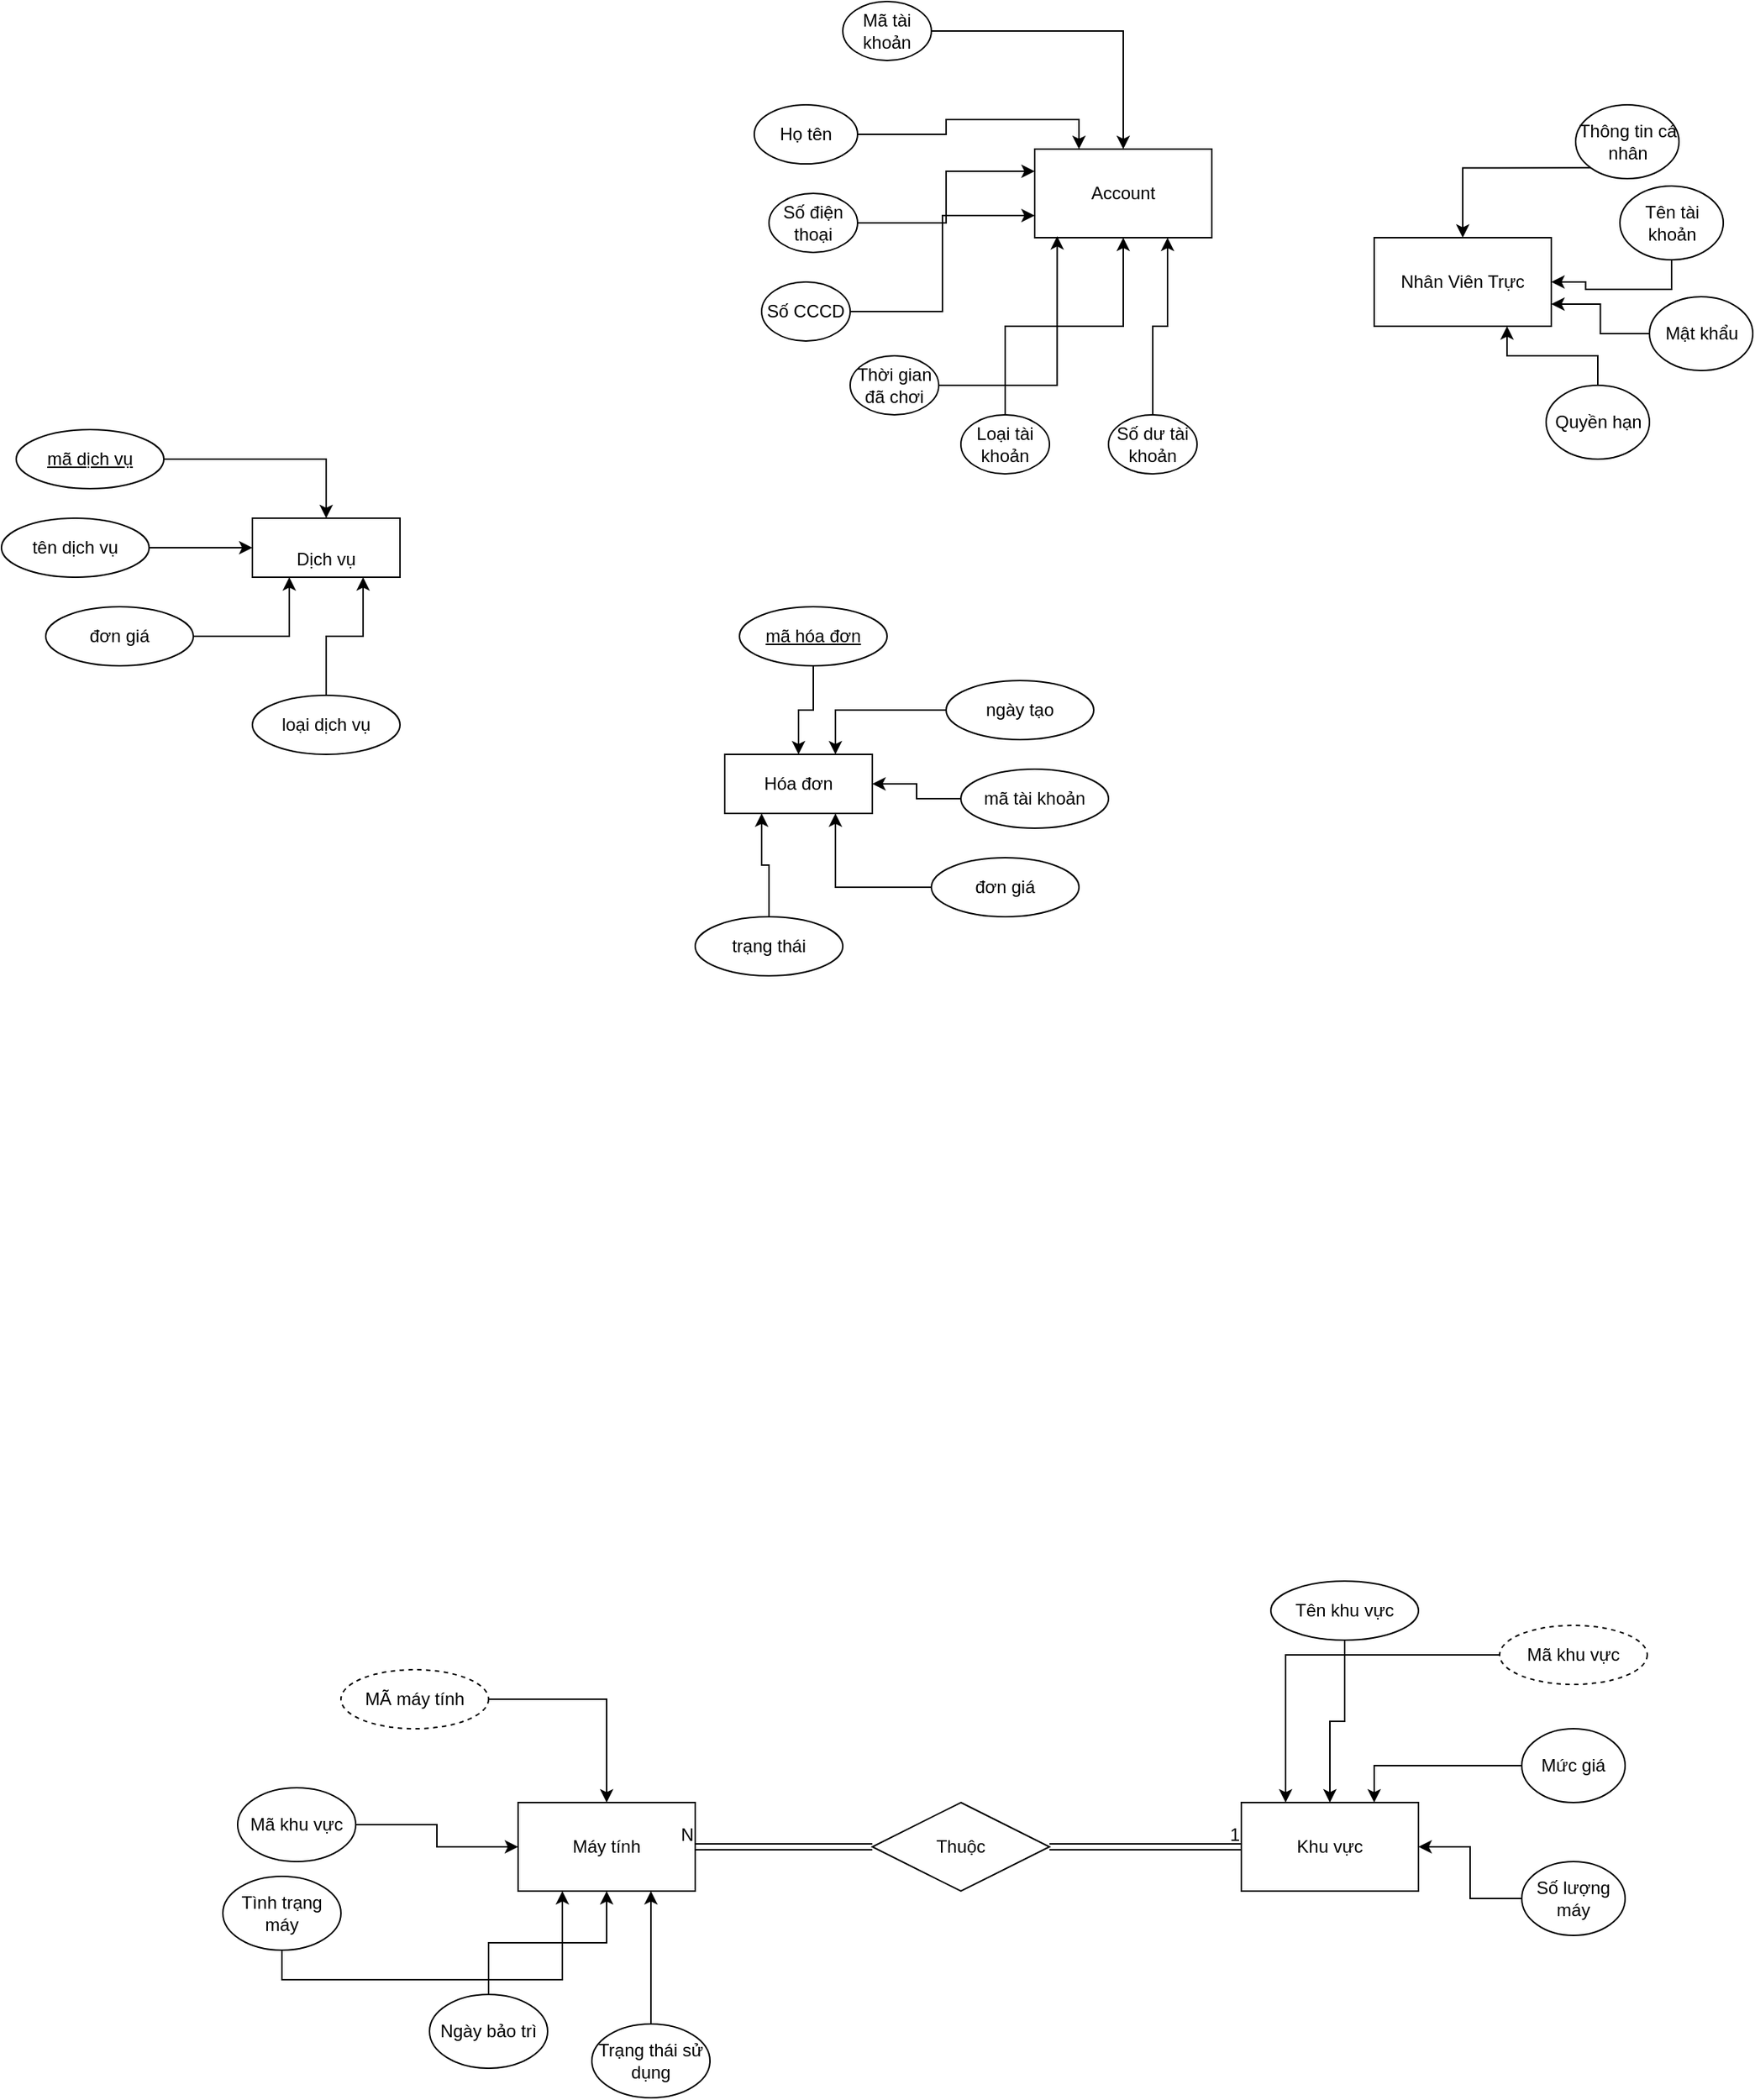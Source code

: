 <mxfile version="21.7.5" type="github">
  <diagram id="C5RBs43oDa-KdzZeNtuy" name="Page-1">
    <mxGraphModel dx="1677" dy="975" grid="1" gridSize="10" guides="1" tooltips="1" connect="1" arrows="1" fold="1" page="1" pageScale="1" pageWidth="827" pageHeight="1169" math="0" shadow="0">
      <root>
        <mxCell id="WIyWlLk6GJQsqaUBKTNV-0" />
        <mxCell id="WIyWlLk6GJQsqaUBKTNV-1" parent="WIyWlLk6GJQsqaUBKTNV-0" />
        <mxCell id="MhLtzDRJtPfGhHGrREuR-24" value="" style="group" vertex="1" connectable="0" parent="WIyWlLk6GJQsqaUBKTNV-1">
          <mxGeometry x="380" y="1100" width="280" height="240" as="geometry" />
        </mxCell>
        <mxCell id="MhLtzDRJtPfGhHGrREuR-13" value="Khu vực" style="rounded=0;whiteSpace=wrap;html=1;" vertex="1" parent="MhLtzDRJtPfGhHGrREuR-24">
          <mxGeometry y="150" width="120" height="60" as="geometry" />
        </mxCell>
        <mxCell id="MhLtzDRJtPfGhHGrREuR-22" style="edgeStyle=orthogonalEdgeStyle;rounded=0;orthogonalLoop=1;jettySize=auto;html=1;entryX=0.75;entryY=0;entryDx=0;entryDy=0;" edge="1" parent="MhLtzDRJtPfGhHGrREuR-24" source="MhLtzDRJtPfGhHGrREuR-15" target="MhLtzDRJtPfGhHGrREuR-13">
          <mxGeometry relative="1" as="geometry" />
        </mxCell>
        <mxCell id="MhLtzDRJtPfGhHGrREuR-15" value="Mức giá" style="ellipse;whiteSpace=wrap;html=1;" vertex="1" parent="MhLtzDRJtPfGhHGrREuR-24">
          <mxGeometry x="190" y="100" width="70" height="50" as="geometry" />
        </mxCell>
        <mxCell id="MhLtzDRJtPfGhHGrREuR-23" style="edgeStyle=orthogonalEdgeStyle;rounded=0;orthogonalLoop=1;jettySize=auto;html=1;entryX=1;entryY=0.5;entryDx=0;entryDy=0;" edge="1" parent="MhLtzDRJtPfGhHGrREuR-24" source="MhLtzDRJtPfGhHGrREuR-16" target="MhLtzDRJtPfGhHGrREuR-13">
          <mxGeometry relative="1" as="geometry" />
        </mxCell>
        <mxCell id="MhLtzDRJtPfGhHGrREuR-16" value="Số lượng máy" style="ellipse;whiteSpace=wrap;html=1;" vertex="1" parent="MhLtzDRJtPfGhHGrREuR-24">
          <mxGeometry x="190" y="190" width="70" height="50" as="geometry" />
        </mxCell>
        <mxCell id="MhLtzDRJtPfGhHGrREuR-20" style="edgeStyle=orthogonalEdgeStyle;rounded=0;orthogonalLoop=1;jettySize=auto;html=1;entryX=0.5;entryY=0;entryDx=0;entryDy=0;" edge="1" parent="MhLtzDRJtPfGhHGrREuR-24" source="MhLtzDRJtPfGhHGrREuR-19" target="MhLtzDRJtPfGhHGrREuR-13">
          <mxGeometry relative="1" as="geometry" />
        </mxCell>
        <mxCell id="MhLtzDRJtPfGhHGrREuR-19" value="Tên khu vực" style="ellipse;whiteSpace=wrap;html=1;align=center;" vertex="1" parent="MhLtzDRJtPfGhHGrREuR-24">
          <mxGeometry x="20" width="100" height="40" as="geometry" />
        </mxCell>
        <mxCell id="MhLtzDRJtPfGhHGrREuR-31" style="edgeStyle=orthogonalEdgeStyle;rounded=0;orthogonalLoop=1;jettySize=auto;html=1;entryX=0.25;entryY=0;entryDx=0;entryDy=0;" edge="1" parent="MhLtzDRJtPfGhHGrREuR-24" source="MhLtzDRJtPfGhHGrREuR-30" target="MhLtzDRJtPfGhHGrREuR-13">
          <mxGeometry relative="1" as="geometry" />
        </mxCell>
        <mxCell id="MhLtzDRJtPfGhHGrREuR-30" value="Mã khu vực" style="ellipse;whiteSpace=wrap;html=1;align=center;dashed=1;" vertex="1" parent="MhLtzDRJtPfGhHGrREuR-24">
          <mxGeometry x="175" y="30" width="100" height="40" as="geometry" />
        </mxCell>
        <mxCell id="MhLtzDRJtPfGhHGrREuR-25" value="" style="group" vertex="1" connectable="0" parent="WIyWlLk6GJQsqaUBKTNV-1">
          <mxGeometry x="-310" y="1160" width="330" height="290" as="geometry" />
        </mxCell>
        <mxCell id="DBvovF7zLhZcRv6KDwWk-44" value="Máy tính" style="rounded=0;whiteSpace=wrap;html=1;" parent="MhLtzDRJtPfGhHGrREuR-25" vertex="1">
          <mxGeometry x="200" y="90" width="120" height="60" as="geometry" />
        </mxCell>
        <mxCell id="MhLtzDRJtPfGhHGrREuR-10" style="edgeStyle=orthogonalEdgeStyle;rounded=0;orthogonalLoop=1;jettySize=auto;html=1;entryX=0.25;entryY=1;entryDx=0;entryDy=0;exitX=0.5;exitY=1;exitDx=0;exitDy=0;" edge="1" parent="MhLtzDRJtPfGhHGrREuR-25" source="MhLtzDRJtPfGhHGrREuR-0" target="DBvovF7zLhZcRv6KDwWk-44">
          <mxGeometry relative="1" as="geometry">
            <mxPoint x="200" y="120" as="targetPoint" />
          </mxGeometry>
        </mxCell>
        <mxCell id="MhLtzDRJtPfGhHGrREuR-0" value="Tình trạng máy" style="ellipse;whiteSpace=wrap;html=1;" vertex="1" parent="MhLtzDRJtPfGhHGrREuR-25">
          <mxGeometry y="140" width="80" height="50" as="geometry" />
        </mxCell>
        <mxCell id="MhLtzDRJtPfGhHGrREuR-9" style="edgeStyle=orthogonalEdgeStyle;rounded=0;orthogonalLoop=1;jettySize=auto;html=1;entryX=0;entryY=0.5;entryDx=0;entryDy=0;" edge="1" parent="MhLtzDRJtPfGhHGrREuR-25" source="MhLtzDRJtPfGhHGrREuR-1" target="DBvovF7zLhZcRv6KDwWk-44">
          <mxGeometry relative="1" as="geometry" />
        </mxCell>
        <mxCell id="MhLtzDRJtPfGhHGrREuR-1" value="Mã khu vực" style="ellipse;whiteSpace=wrap;html=1;" vertex="1" parent="MhLtzDRJtPfGhHGrREuR-25">
          <mxGeometry x="10" y="80" width="80" height="50" as="geometry" />
        </mxCell>
        <mxCell id="MhLtzDRJtPfGhHGrREuR-11" style="edgeStyle=orthogonalEdgeStyle;rounded=0;orthogonalLoop=1;jettySize=auto;html=1;entryX=0.5;entryY=1;entryDx=0;entryDy=0;" edge="1" parent="MhLtzDRJtPfGhHGrREuR-25" source="MhLtzDRJtPfGhHGrREuR-3" target="DBvovF7zLhZcRv6KDwWk-44">
          <mxGeometry relative="1" as="geometry" />
        </mxCell>
        <mxCell id="MhLtzDRJtPfGhHGrREuR-3" value="Ngày bảo trì" style="ellipse;whiteSpace=wrap;html=1;" vertex="1" parent="MhLtzDRJtPfGhHGrREuR-25">
          <mxGeometry x="140" y="220" width="80" height="50" as="geometry" />
        </mxCell>
        <mxCell id="MhLtzDRJtPfGhHGrREuR-12" style="edgeStyle=orthogonalEdgeStyle;rounded=0;orthogonalLoop=1;jettySize=auto;html=1;entryX=0.75;entryY=1;entryDx=0;entryDy=0;" edge="1" parent="MhLtzDRJtPfGhHGrREuR-25" source="MhLtzDRJtPfGhHGrREuR-7" target="DBvovF7zLhZcRv6KDwWk-44">
          <mxGeometry relative="1" as="geometry" />
        </mxCell>
        <mxCell id="MhLtzDRJtPfGhHGrREuR-7" value="Trạng thái sử dụng" style="ellipse;whiteSpace=wrap;html=1;" vertex="1" parent="MhLtzDRJtPfGhHGrREuR-25">
          <mxGeometry x="250" y="240" width="80" height="50" as="geometry" />
        </mxCell>
        <mxCell id="MhLtzDRJtPfGhHGrREuR-29" style="edgeStyle=orthogonalEdgeStyle;rounded=0;orthogonalLoop=1;jettySize=auto;html=1;entryX=0.5;entryY=0;entryDx=0;entryDy=0;" edge="1" parent="MhLtzDRJtPfGhHGrREuR-25" source="MhLtzDRJtPfGhHGrREuR-28" target="DBvovF7zLhZcRv6KDwWk-44">
          <mxGeometry relative="1" as="geometry" />
        </mxCell>
        <mxCell id="MhLtzDRJtPfGhHGrREuR-28" value="MÃ máy tính" style="ellipse;whiteSpace=wrap;html=1;align=center;dashed=1;" vertex="1" parent="MhLtzDRJtPfGhHGrREuR-25">
          <mxGeometry x="80" width="100" height="40" as="geometry" />
        </mxCell>
        <mxCell id="MhLtzDRJtPfGhHGrREuR-26" value="" style="group" vertex="1" connectable="0" parent="WIyWlLk6GJQsqaUBKTNV-1">
          <mxGeometry x="470" y="100" width="256.5" height="240" as="geometry" />
        </mxCell>
        <mxCell id="DBvovF7zLhZcRv6KDwWk-35" value="Nhân Viên Trực" style="rounded=0;whiteSpace=wrap;html=1;" parent="MhLtzDRJtPfGhHGrREuR-26" vertex="1">
          <mxGeometry y="90" width="120" height="60" as="geometry" />
        </mxCell>
        <mxCell id="DBvovF7zLhZcRv6KDwWk-36" style="edgeStyle=orthogonalEdgeStyle;rounded=0;orthogonalLoop=1;jettySize=auto;html=1;exitX=0;exitY=1;exitDx=0;exitDy=0;entryX=0.5;entryY=0;entryDx=0;entryDy=0;" parent="MhLtzDRJtPfGhHGrREuR-26" source="DBvovF7zLhZcRv6KDwWk-37" target="DBvovF7zLhZcRv6KDwWk-35" edge="1">
          <mxGeometry relative="1" as="geometry" />
        </mxCell>
        <mxCell id="DBvovF7zLhZcRv6KDwWk-37" value="Thông tin cá nhân" style="ellipse;whiteSpace=wrap;html=1;" parent="MhLtzDRJtPfGhHGrREuR-26" vertex="1">
          <mxGeometry x="136.5" width="70" height="50" as="geometry" />
        </mxCell>
        <mxCell id="DBvovF7zLhZcRv6KDwWk-38" style="edgeStyle=orthogonalEdgeStyle;rounded=0;orthogonalLoop=1;jettySize=auto;html=1;exitX=0.5;exitY=1;exitDx=0;exitDy=0;entryX=1;entryY=0.5;entryDx=0;entryDy=0;" parent="MhLtzDRJtPfGhHGrREuR-26" source="DBvovF7zLhZcRv6KDwWk-39" target="DBvovF7zLhZcRv6KDwWk-35" edge="1">
          <mxGeometry relative="1" as="geometry" />
        </mxCell>
        <mxCell id="DBvovF7zLhZcRv6KDwWk-39" value="Tên tài khoản" style="ellipse;whiteSpace=wrap;html=1;" parent="MhLtzDRJtPfGhHGrREuR-26" vertex="1">
          <mxGeometry x="166.5" y="55" width="70" height="50" as="geometry" />
        </mxCell>
        <mxCell id="DBvovF7zLhZcRv6KDwWk-40" style="edgeStyle=orthogonalEdgeStyle;rounded=0;orthogonalLoop=1;jettySize=auto;html=1;entryX=1;entryY=0.75;entryDx=0;entryDy=0;" parent="MhLtzDRJtPfGhHGrREuR-26" source="DBvovF7zLhZcRv6KDwWk-41" target="DBvovF7zLhZcRv6KDwWk-35" edge="1">
          <mxGeometry relative="1" as="geometry" />
        </mxCell>
        <mxCell id="DBvovF7zLhZcRv6KDwWk-41" value="Mật khẩu" style="ellipse;whiteSpace=wrap;html=1;" parent="MhLtzDRJtPfGhHGrREuR-26" vertex="1">
          <mxGeometry x="186.5" y="130" width="70" height="50" as="geometry" />
        </mxCell>
        <mxCell id="DBvovF7zLhZcRv6KDwWk-42" style="edgeStyle=orthogonalEdgeStyle;rounded=0;orthogonalLoop=1;jettySize=auto;html=1;entryX=0.75;entryY=1;entryDx=0;entryDy=0;" parent="MhLtzDRJtPfGhHGrREuR-26" source="DBvovF7zLhZcRv6KDwWk-43" target="DBvovF7zLhZcRv6KDwWk-35" edge="1">
          <mxGeometry relative="1" as="geometry" />
        </mxCell>
        <mxCell id="DBvovF7zLhZcRv6KDwWk-43" value="Quyền hạn" style="ellipse;whiteSpace=wrap;html=1;" parent="MhLtzDRJtPfGhHGrREuR-26" vertex="1">
          <mxGeometry x="116.5" y="190" width="70" height="50" as="geometry" />
        </mxCell>
        <mxCell id="MhLtzDRJtPfGhHGrREuR-27" value="" style="group" vertex="1" connectable="0" parent="WIyWlLk6GJQsqaUBKTNV-1">
          <mxGeometry x="50" y="30" width="310" height="450" as="geometry" />
        </mxCell>
        <mxCell id="DBvovF7zLhZcRv6KDwWk-0" value="Account" style="rounded=0;whiteSpace=wrap;html=1;" parent="MhLtzDRJtPfGhHGrREuR-27" vertex="1">
          <mxGeometry x="190" y="100" width="120" height="60" as="geometry" />
        </mxCell>
        <mxCell id="DBvovF7zLhZcRv6KDwWk-9" style="edgeStyle=orthogonalEdgeStyle;rounded=0;orthogonalLoop=1;jettySize=auto;html=1;entryX=0.5;entryY=0;entryDx=0;entryDy=0;" parent="MhLtzDRJtPfGhHGrREuR-27" source="DBvovF7zLhZcRv6KDwWk-1" target="DBvovF7zLhZcRv6KDwWk-0" edge="1">
          <mxGeometry relative="1" as="geometry" />
        </mxCell>
        <mxCell id="DBvovF7zLhZcRv6KDwWk-1" value="Mã tài khoản" style="ellipse;whiteSpace=wrap;html=1;" parent="MhLtzDRJtPfGhHGrREuR-27" vertex="1">
          <mxGeometry x="60" width="60" height="40" as="geometry" />
        </mxCell>
        <mxCell id="DBvovF7zLhZcRv6KDwWk-11" style="edgeStyle=orthogonalEdgeStyle;rounded=0;orthogonalLoop=1;jettySize=auto;html=1;exitX=1;exitY=0.5;exitDx=0;exitDy=0;entryX=0;entryY=0.25;entryDx=0;entryDy=0;" parent="MhLtzDRJtPfGhHGrREuR-27" source="DBvovF7zLhZcRv6KDwWk-2" target="DBvovF7zLhZcRv6KDwWk-0" edge="1">
          <mxGeometry relative="1" as="geometry">
            <mxPoint x="140" y="170" as="targetPoint" />
          </mxGeometry>
        </mxCell>
        <mxCell id="DBvovF7zLhZcRv6KDwWk-2" value="Số điện thoại" style="ellipse;whiteSpace=wrap;html=1;" parent="MhLtzDRJtPfGhHGrREuR-27" vertex="1">
          <mxGeometry x="10" y="130" width="60" height="40" as="geometry" />
        </mxCell>
        <mxCell id="DBvovF7zLhZcRv6KDwWk-10" style="edgeStyle=orthogonalEdgeStyle;rounded=0;orthogonalLoop=1;jettySize=auto;html=1;entryX=0.25;entryY=0;entryDx=0;entryDy=0;" parent="MhLtzDRJtPfGhHGrREuR-27" source="DBvovF7zLhZcRv6KDwWk-3" target="DBvovF7zLhZcRv6KDwWk-0" edge="1">
          <mxGeometry relative="1" as="geometry" />
        </mxCell>
        <mxCell id="DBvovF7zLhZcRv6KDwWk-3" value="Họ tên" style="ellipse;whiteSpace=wrap;html=1;" parent="MhLtzDRJtPfGhHGrREuR-27" vertex="1">
          <mxGeometry y="70" width="70" height="40" as="geometry" />
        </mxCell>
        <mxCell id="DBvovF7zLhZcRv6KDwWk-12" style="edgeStyle=orthogonalEdgeStyle;rounded=0;orthogonalLoop=1;jettySize=auto;html=1;entryX=0;entryY=0.75;entryDx=0;entryDy=0;" parent="MhLtzDRJtPfGhHGrREuR-27" source="DBvovF7zLhZcRv6KDwWk-4" target="DBvovF7zLhZcRv6KDwWk-0" edge="1">
          <mxGeometry relative="1" as="geometry" />
        </mxCell>
        <mxCell id="DBvovF7zLhZcRv6KDwWk-4" value="Số CCCD" style="ellipse;whiteSpace=wrap;html=1;" parent="MhLtzDRJtPfGhHGrREuR-27" vertex="1">
          <mxGeometry x="5" y="190" width="60" height="40" as="geometry" />
        </mxCell>
        <mxCell id="DBvovF7zLhZcRv6KDwWk-13" style="edgeStyle=orthogonalEdgeStyle;rounded=0;orthogonalLoop=1;jettySize=auto;html=1;entryX=0.75;entryY=1;entryDx=0;entryDy=0;" parent="MhLtzDRJtPfGhHGrREuR-27" source="DBvovF7zLhZcRv6KDwWk-5" target="DBvovF7zLhZcRv6KDwWk-0" edge="1">
          <mxGeometry relative="1" as="geometry" />
        </mxCell>
        <mxCell id="DBvovF7zLhZcRv6KDwWk-5" value="Số dư tài khoản" style="ellipse;whiteSpace=wrap;html=1;" parent="MhLtzDRJtPfGhHGrREuR-27" vertex="1">
          <mxGeometry x="240" y="280" width="60" height="40" as="geometry" />
        </mxCell>
        <mxCell id="DBvovF7zLhZcRv6KDwWk-14" style="edgeStyle=orthogonalEdgeStyle;rounded=0;orthogonalLoop=1;jettySize=auto;html=1;entryX=0.127;entryY=0.983;entryDx=0;entryDy=0;entryPerimeter=0;" parent="MhLtzDRJtPfGhHGrREuR-27" source="DBvovF7zLhZcRv6KDwWk-7" target="DBvovF7zLhZcRv6KDwWk-0" edge="1">
          <mxGeometry relative="1" as="geometry" />
        </mxCell>
        <mxCell id="DBvovF7zLhZcRv6KDwWk-7" value="Thời gian đã chơi" style="ellipse;whiteSpace=wrap;html=1;" parent="MhLtzDRJtPfGhHGrREuR-27" vertex="1">
          <mxGeometry x="65" y="240" width="60" height="40" as="geometry" />
        </mxCell>
        <mxCell id="DBvovF7zLhZcRv6KDwWk-15" style="edgeStyle=orthogonalEdgeStyle;rounded=0;orthogonalLoop=1;jettySize=auto;html=1;exitX=0.5;exitY=0;exitDx=0;exitDy=0;entryX=0.5;entryY=1;entryDx=0;entryDy=0;" parent="MhLtzDRJtPfGhHGrREuR-27" source="DBvovF7zLhZcRv6KDwWk-8" target="DBvovF7zLhZcRv6KDwWk-0" edge="1">
          <mxGeometry relative="1" as="geometry" />
        </mxCell>
        <mxCell id="DBvovF7zLhZcRv6KDwWk-8" value="Loại tài khoản" style="ellipse;whiteSpace=wrap;html=1;" parent="MhLtzDRJtPfGhHGrREuR-27" vertex="1">
          <mxGeometry x="140" y="280" width="60" height="40" as="geometry" />
        </mxCell>
        <mxCell id="MhLtzDRJtPfGhHGrREuR-53" value="mã hóa đơn" style="ellipse;whiteSpace=wrap;html=1;align=center;fontStyle=4;" vertex="1" parent="MhLtzDRJtPfGhHGrREuR-27">
          <mxGeometry x="-10" y="410" width="100" height="40" as="geometry" />
        </mxCell>
        <mxCell id="MhLtzDRJtPfGhHGrREuR-33" value="Thuộc" style="shape=rhombus;perimeter=rhombusPerimeter;whiteSpace=wrap;html=1;align=center;" vertex="1" parent="WIyWlLk6GJQsqaUBKTNV-1">
          <mxGeometry x="130" y="1250" width="120" height="60" as="geometry" />
        </mxCell>
        <mxCell id="MhLtzDRJtPfGhHGrREuR-36" value="" style="shape=link;html=1;rounded=0;entryX=0;entryY=0.5;entryDx=0;entryDy=0;exitX=1;exitY=0.5;exitDx=0;exitDy=0;" edge="1" parent="WIyWlLk6GJQsqaUBKTNV-1" source="MhLtzDRJtPfGhHGrREuR-33" target="MhLtzDRJtPfGhHGrREuR-13">
          <mxGeometry relative="1" as="geometry">
            <mxPoint x="40" y="1210" as="sourcePoint" />
            <mxPoint x="200" y="1210" as="targetPoint" />
          </mxGeometry>
        </mxCell>
        <mxCell id="MhLtzDRJtPfGhHGrREuR-37" value="1" style="resizable=0;html=1;whiteSpace=wrap;align=right;verticalAlign=bottom;" connectable="0" vertex="1" parent="MhLtzDRJtPfGhHGrREuR-36">
          <mxGeometry x="1" relative="1" as="geometry" />
        </mxCell>
        <mxCell id="MhLtzDRJtPfGhHGrREuR-38" value="" style="shape=link;html=1;rounded=0;entryX=1;entryY=0.5;entryDx=0;entryDy=0;align=center;labelPosition=center;verticalLabelPosition=middle;verticalAlign=middle;exitX=0;exitY=0.5;exitDx=0;exitDy=0;" edge="1" parent="WIyWlLk6GJQsqaUBKTNV-1" source="MhLtzDRJtPfGhHGrREuR-33" target="DBvovF7zLhZcRv6KDwWk-44">
          <mxGeometry relative="1" as="geometry">
            <mxPoint x="80" y="1200" as="sourcePoint" />
            <mxPoint x="300" y="1150" as="targetPoint" />
          </mxGeometry>
        </mxCell>
        <mxCell id="MhLtzDRJtPfGhHGrREuR-39" value="N" style="resizable=0;html=1;whiteSpace=wrap;align=right;verticalAlign=bottom;" connectable="0" vertex="1" parent="MhLtzDRJtPfGhHGrREuR-38">
          <mxGeometry x="1" relative="1" as="geometry" />
        </mxCell>
        <mxCell id="MhLtzDRJtPfGhHGrREuR-50" value="" style="group" vertex="1" connectable="0" parent="WIyWlLk6GJQsqaUBKTNV-1">
          <mxGeometry x="-460" y="320" width="270" height="220" as="geometry" />
        </mxCell>
        <mxCell id="MhLtzDRJtPfGhHGrREuR-40" value="&lt;br&gt;Dịch vụ" style="whiteSpace=wrap;html=1;align=center;" vertex="1" parent="MhLtzDRJtPfGhHGrREuR-50">
          <mxGeometry x="170" y="60" width="100" height="40" as="geometry" />
        </mxCell>
        <mxCell id="MhLtzDRJtPfGhHGrREuR-43" style="edgeStyle=orthogonalEdgeStyle;rounded=0;orthogonalLoop=1;jettySize=auto;html=1;entryX=0.5;entryY=0;entryDx=0;entryDy=0;" edge="1" parent="MhLtzDRJtPfGhHGrREuR-50" source="MhLtzDRJtPfGhHGrREuR-42" target="MhLtzDRJtPfGhHGrREuR-40">
          <mxGeometry relative="1" as="geometry" />
        </mxCell>
        <mxCell id="MhLtzDRJtPfGhHGrREuR-42" value="mã dịch vụ" style="ellipse;whiteSpace=wrap;html=1;align=center;fontStyle=4;" vertex="1" parent="MhLtzDRJtPfGhHGrREuR-50">
          <mxGeometry x="10" width="100" height="40" as="geometry" />
        </mxCell>
        <mxCell id="MhLtzDRJtPfGhHGrREuR-45" style="edgeStyle=orthogonalEdgeStyle;rounded=0;orthogonalLoop=1;jettySize=auto;html=1;entryX=0;entryY=0.5;entryDx=0;entryDy=0;" edge="1" parent="MhLtzDRJtPfGhHGrREuR-50" source="MhLtzDRJtPfGhHGrREuR-44" target="MhLtzDRJtPfGhHGrREuR-40">
          <mxGeometry relative="1" as="geometry" />
        </mxCell>
        <mxCell id="MhLtzDRJtPfGhHGrREuR-44" value="tên dịch vụ" style="ellipse;whiteSpace=wrap;html=1;align=center;" vertex="1" parent="MhLtzDRJtPfGhHGrREuR-50">
          <mxGeometry y="60" width="100" height="40" as="geometry" />
        </mxCell>
        <mxCell id="MhLtzDRJtPfGhHGrREuR-47" style="edgeStyle=orthogonalEdgeStyle;rounded=0;orthogonalLoop=1;jettySize=auto;html=1;entryX=0.25;entryY=1;entryDx=0;entryDy=0;" edge="1" parent="MhLtzDRJtPfGhHGrREuR-50" source="MhLtzDRJtPfGhHGrREuR-46" target="MhLtzDRJtPfGhHGrREuR-40">
          <mxGeometry relative="1" as="geometry" />
        </mxCell>
        <mxCell id="MhLtzDRJtPfGhHGrREuR-46" value="đơn giá" style="ellipse;whiteSpace=wrap;html=1;align=center;" vertex="1" parent="MhLtzDRJtPfGhHGrREuR-50">
          <mxGeometry x="30" y="120" width="100" height="40" as="geometry" />
        </mxCell>
        <mxCell id="MhLtzDRJtPfGhHGrREuR-49" style="edgeStyle=orthogonalEdgeStyle;rounded=0;orthogonalLoop=1;jettySize=auto;html=1;entryX=0.75;entryY=1;entryDx=0;entryDy=0;" edge="1" parent="MhLtzDRJtPfGhHGrREuR-50" source="MhLtzDRJtPfGhHGrREuR-48" target="MhLtzDRJtPfGhHGrREuR-40">
          <mxGeometry relative="1" as="geometry" />
        </mxCell>
        <mxCell id="MhLtzDRJtPfGhHGrREuR-48" value="loại dịch vụ" style="ellipse;whiteSpace=wrap;html=1;align=center;" vertex="1" parent="MhLtzDRJtPfGhHGrREuR-50">
          <mxGeometry x="170" y="180" width="100" height="40" as="geometry" />
        </mxCell>
        <mxCell id="MhLtzDRJtPfGhHGrREuR-52" value="Hóa đơn" style="whiteSpace=wrap;html=1;align=center;" vertex="1" parent="WIyWlLk6GJQsqaUBKTNV-1">
          <mxGeometry x="30" y="540" width="100" height="40" as="geometry" />
        </mxCell>
        <mxCell id="MhLtzDRJtPfGhHGrREuR-56" style="edgeStyle=orthogonalEdgeStyle;rounded=0;orthogonalLoop=1;jettySize=auto;html=1;entryX=0.75;entryY=0;entryDx=0;entryDy=0;" edge="1" parent="WIyWlLk6GJQsqaUBKTNV-1" source="MhLtzDRJtPfGhHGrREuR-54" target="MhLtzDRJtPfGhHGrREuR-52">
          <mxGeometry relative="1" as="geometry" />
        </mxCell>
        <mxCell id="MhLtzDRJtPfGhHGrREuR-54" value="ngày tạo" style="ellipse;whiteSpace=wrap;html=1;align=center;" vertex="1" parent="WIyWlLk6GJQsqaUBKTNV-1">
          <mxGeometry x="180" y="490" width="100" height="40" as="geometry" />
        </mxCell>
        <mxCell id="MhLtzDRJtPfGhHGrREuR-55" style="edgeStyle=orthogonalEdgeStyle;rounded=0;orthogonalLoop=1;jettySize=auto;html=1;entryX=0.5;entryY=0;entryDx=0;entryDy=0;" edge="1" parent="WIyWlLk6GJQsqaUBKTNV-1" source="MhLtzDRJtPfGhHGrREuR-53" target="MhLtzDRJtPfGhHGrREuR-52">
          <mxGeometry relative="1" as="geometry" />
        </mxCell>
        <mxCell id="MhLtzDRJtPfGhHGrREuR-58" style="edgeStyle=orthogonalEdgeStyle;rounded=0;orthogonalLoop=1;jettySize=auto;html=1;entryX=1;entryY=0.5;entryDx=0;entryDy=0;" edge="1" parent="WIyWlLk6GJQsqaUBKTNV-1" source="MhLtzDRJtPfGhHGrREuR-57" target="MhLtzDRJtPfGhHGrREuR-52">
          <mxGeometry relative="1" as="geometry" />
        </mxCell>
        <mxCell id="MhLtzDRJtPfGhHGrREuR-57" value="mã tài khoản" style="ellipse;whiteSpace=wrap;html=1;align=center;" vertex="1" parent="WIyWlLk6GJQsqaUBKTNV-1">
          <mxGeometry x="190" y="550" width="100" height="40" as="geometry" />
        </mxCell>
        <mxCell id="MhLtzDRJtPfGhHGrREuR-60" style="edgeStyle=orthogonalEdgeStyle;rounded=0;orthogonalLoop=1;jettySize=auto;html=1;entryX=0.75;entryY=1;entryDx=0;entryDy=0;" edge="1" parent="WIyWlLk6GJQsqaUBKTNV-1" source="MhLtzDRJtPfGhHGrREuR-59" target="MhLtzDRJtPfGhHGrREuR-52">
          <mxGeometry relative="1" as="geometry" />
        </mxCell>
        <mxCell id="MhLtzDRJtPfGhHGrREuR-59" value="đơn giá" style="ellipse;whiteSpace=wrap;html=1;align=center;" vertex="1" parent="WIyWlLk6GJQsqaUBKTNV-1">
          <mxGeometry x="170" y="610" width="100" height="40" as="geometry" />
        </mxCell>
        <mxCell id="MhLtzDRJtPfGhHGrREuR-62" style="edgeStyle=orthogonalEdgeStyle;rounded=0;orthogonalLoop=1;jettySize=auto;html=1;entryX=0.25;entryY=1;entryDx=0;entryDy=0;" edge="1" parent="WIyWlLk6GJQsqaUBKTNV-1" source="MhLtzDRJtPfGhHGrREuR-61" target="MhLtzDRJtPfGhHGrREuR-52">
          <mxGeometry relative="1" as="geometry" />
        </mxCell>
        <mxCell id="MhLtzDRJtPfGhHGrREuR-61" value="trạng thái" style="ellipse;whiteSpace=wrap;html=1;align=center;" vertex="1" parent="WIyWlLk6GJQsqaUBKTNV-1">
          <mxGeometry x="10" y="650" width="100" height="40" as="geometry" />
        </mxCell>
      </root>
    </mxGraphModel>
  </diagram>
</mxfile>
